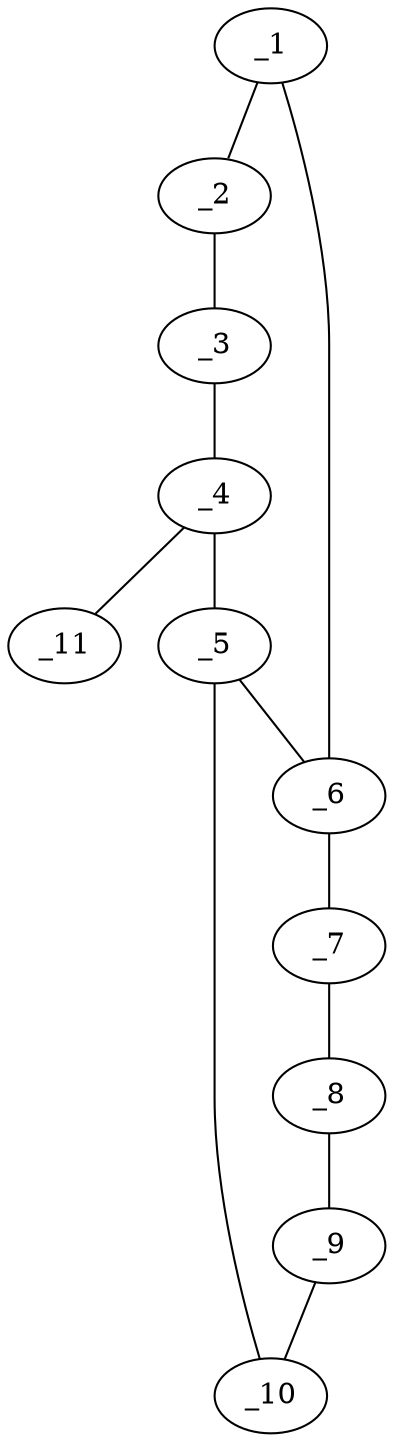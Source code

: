 graph molid615011 {
	_1	 [charge=0,
		chem=1,
		symbol="C  ",
		x="4.5981",
		y="1.5"];
	_2	 [charge=0,
		chem=1,
		symbol="C  ",
		x="5.4641",
		y=1];
	_1 -- _2	 [valence=1];
	_6	 [charge=0,
		chem=1,
		symbol="C  ",
		x="3.7321",
		y=1];
	_1 -- _6	 [valence=2];
	_3	 [charge=0,
		chem=1,
		symbol="C  ",
		x="5.4641",
		y=0];
	_2 -- _3	 [valence=2];
	_4	 [charge=0,
		chem=1,
		symbol="C  ",
		x="4.5981",
		y="-0.5"];
	_3 -- _4	 [valence=1];
	_5	 [charge=0,
		chem=1,
		symbol="C  ",
		x="3.7321",
		y=0];
	_4 -- _5	 [valence=2];
	_11	 [charge=0,
		chem=2,
		symbol="O  ",
		x="4.5981",
		y="-1.5"];
	_4 -- _11	 [valence=1];
	_5 -- _6	 [valence=1];
	_10	 [charge=0,
		chem=4,
		symbol="N  ",
		x="2.866",
		y="-0.5"];
	_5 -- _10	 [valence=1];
	_7	 [charge=0,
		chem=1,
		symbol="C  ",
		x="2.866",
		y="1.5"];
	_6 -- _7	 [valence=1];
	_8	 [charge=0,
		chem=1,
		symbol="C  ",
		x=2,
		y=1];
	_7 -- _8	 [valence=2];
	_9	 [charge=0,
		chem=1,
		symbol="C  ",
		x=2,
		y=0];
	_8 -- _9	 [valence=1];
	_9 -- _10	 [valence=2];
}
